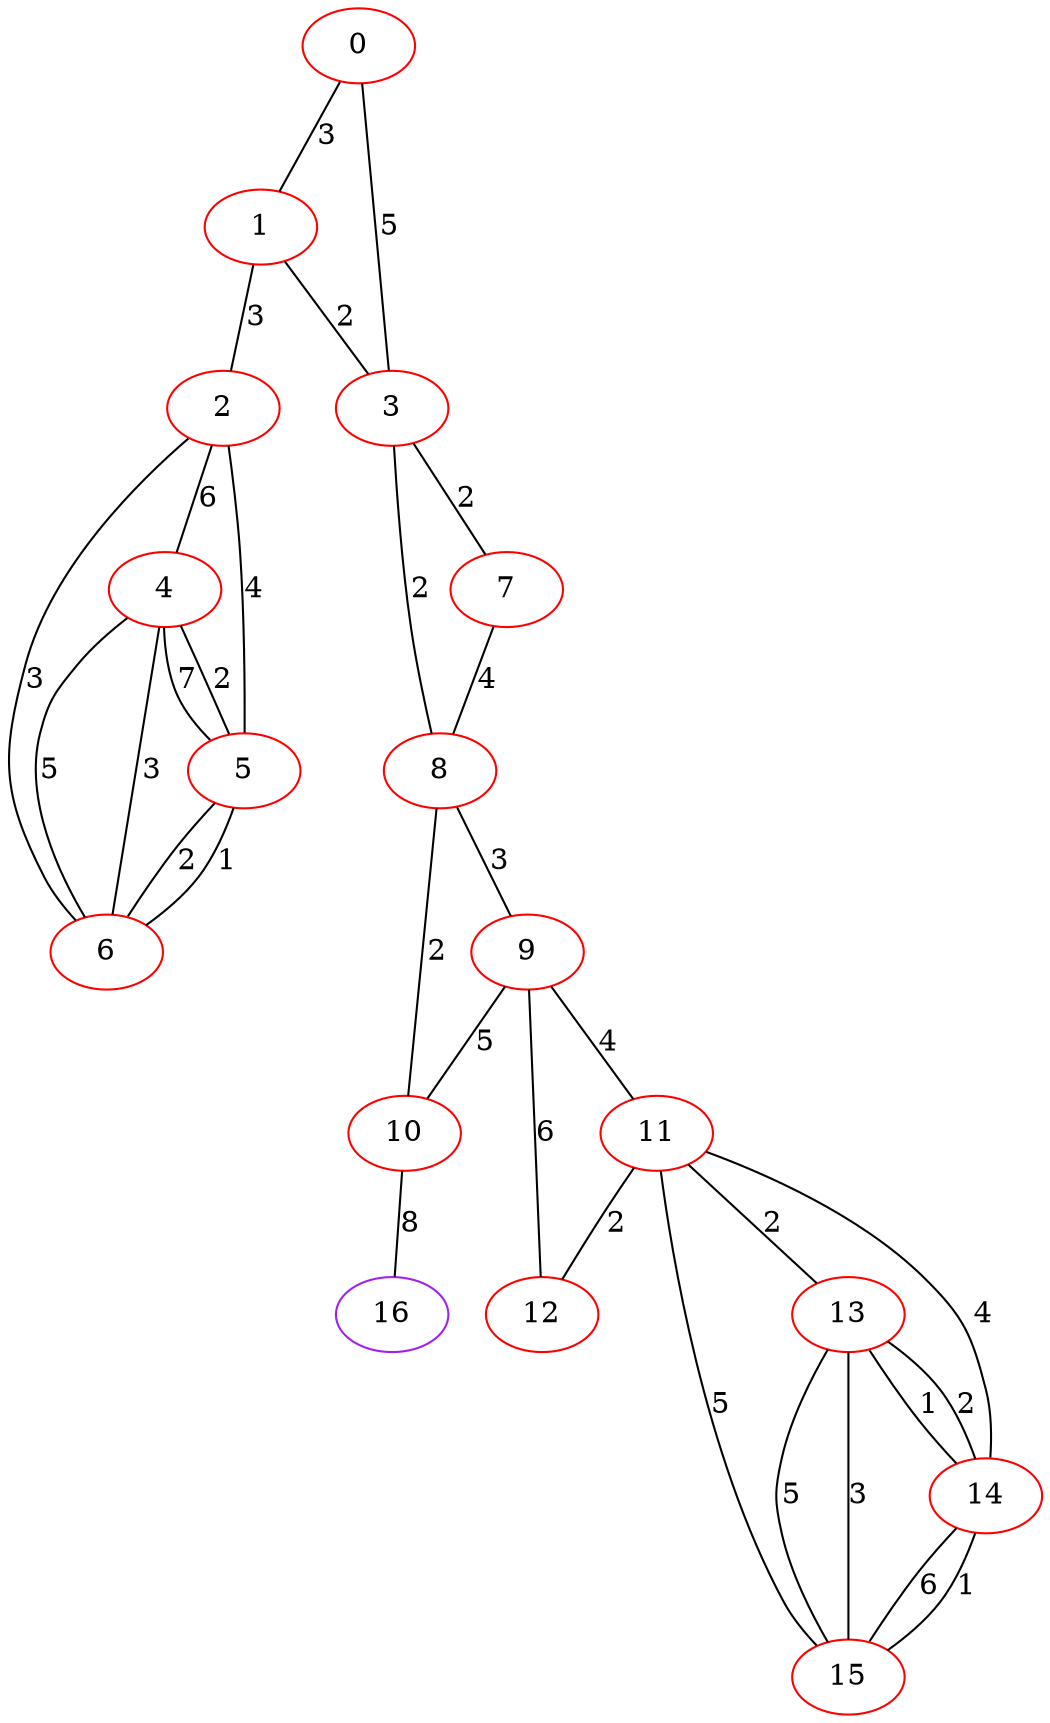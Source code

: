 graph "" {
0 [color=red, weight=1];
1 [color=red, weight=1];
2 [color=red, weight=1];
3 [color=red, weight=1];
4 [color=red, weight=1];
5 [color=red, weight=1];
6 [color=red, weight=1];
7 [color=red, weight=1];
8 [color=red, weight=1];
9 [color=red, weight=1];
10 [color=red, weight=1];
11 [color=red, weight=1];
12 [color=red, weight=1];
13 [color=red, weight=1];
14 [color=red, weight=1];
15 [color=red, weight=1];
16 [color=purple, weight=4];
0 -- 1  [key=0, label=3];
0 -- 3  [key=0, label=5];
1 -- 2  [key=0, label=3];
1 -- 3  [key=0, label=2];
2 -- 4  [key=0, label=6];
2 -- 5  [key=0, label=4];
2 -- 6  [key=0, label=3];
3 -- 8  [key=0, label=2];
3 -- 7  [key=0, label=2];
4 -- 5  [key=0, label=7];
4 -- 5  [key=1, label=2];
4 -- 6  [key=0, label=5];
4 -- 6  [key=1, label=3];
5 -- 6  [key=0, label=2];
5 -- 6  [key=1, label=1];
7 -- 8  [key=0, label=4];
8 -- 9  [key=0, label=3];
8 -- 10  [key=0, label=2];
9 -- 10  [key=0, label=5];
9 -- 11  [key=0, label=4];
9 -- 12  [key=0, label=6];
10 -- 16  [key=0, label=8];
11 -- 12  [key=0, label=2];
11 -- 13  [key=0, label=2];
11 -- 14  [key=0, label=4];
11 -- 15  [key=0, label=5];
13 -- 14  [key=0, label=1];
13 -- 14  [key=1, label=2];
13 -- 15  [key=0, label=5];
13 -- 15  [key=1, label=3];
14 -- 15  [key=0, label=6];
14 -- 15  [key=1, label=1];
}
